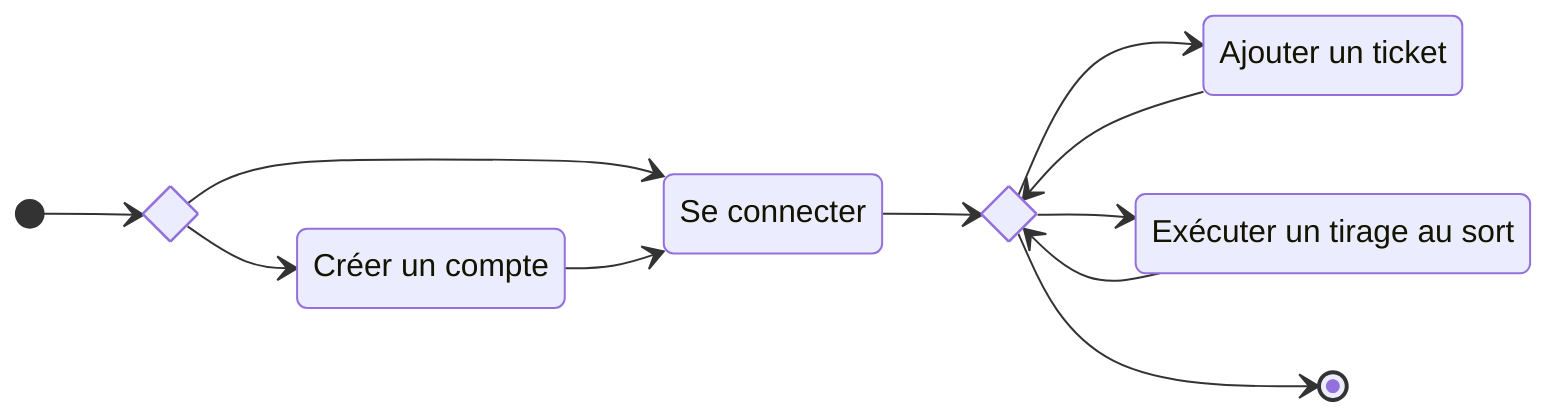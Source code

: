 stateDiagram-v2
    direction LR
    state "Se connecter" as signin
    state "Créer un compte" as signup
    state "Ajouter un ticket" as add_ticket
    state "Exécuter un tirage au sort" as run
    state connection_if_state <<choice>>
    state if_state <<choice>>

    [*] --> connection_if_state
    connection_if_state --> signin
    connection_if_state --> signup
    signup --> signin
    signin --> if_state
    if_state --> add_ticket
    add_ticket --> if_state
    if_state --> run
    run --> if_state
    if_state --> [*]